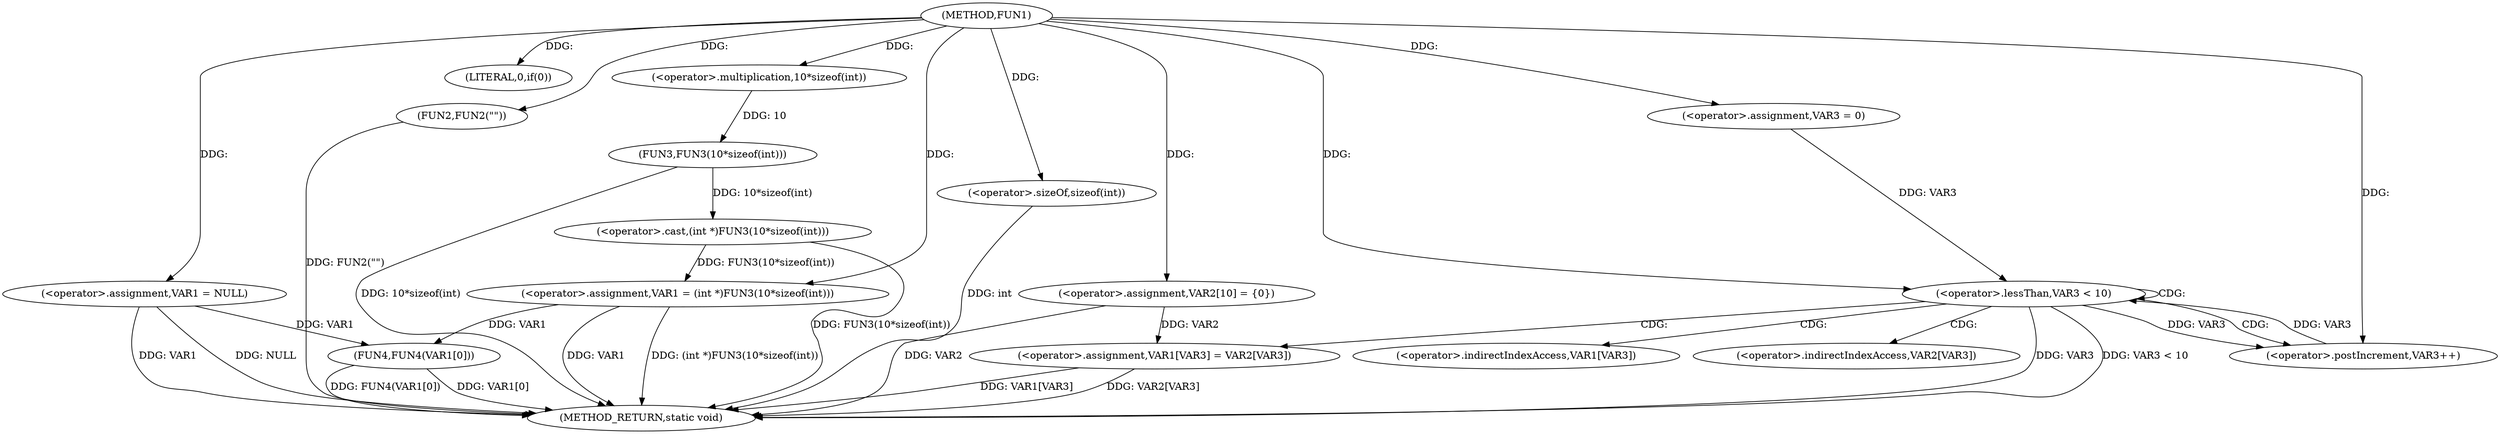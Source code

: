 digraph FUN1 {  
"1000100" [label = "(METHOD,FUN1)" ]
"1000148" [label = "(METHOD_RETURN,static void)" ]
"1000103" [label = "(<operator>.assignment,VAR1 = NULL)" ]
"1000107" [label = "(LITERAL,0,if(0))" ]
"1000109" [label = "(FUN2,FUN2(\"\"))" ]
"1000113" [label = "(<operator>.assignment,VAR1 = (int *)FUN3(10*sizeof(int)))" ]
"1000115" [label = "(<operator>.cast,(int *)FUN3(10*sizeof(int)))" ]
"1000117" [label = "(FUN3,FUN3(10*sizeof(int)))" ]
"1000118" [label = "(<operator>.multiplication,10*sizeof(int))" ]
"1000120" [label = "(<operator>.sizeOf,sizeof(int))" ]
"1000124" [label = "(<operator>.assignment,VAR2[10] = {0})" ]
"1000128" [label = "(<operator>.assignment,VAR3 = 0)" ]
"1000131" [label = "(<operator>.lessThan,VAR3 < 10)" ]
"1000134" [label = "(<operator>.postIncrement,VAR3++)" ]
"1000137" [label = "(<operator>.assignment,VAR1[VAR3] = VAR2[VAR3])" ]
"1000144" [label = "(FUN4,FUN4(VAR1[0]))" ]
"1000138" [label = "(<operator>.indirectIndexAccess,VAR1[VAR3])" ]
"1000141" [label = "(<operator>.indirectIndexAccess,VAR2[VAR3])" ]
  "1000115" -> "1000148"  [ label = "DDG: FUN3(10*sizeof(int))"] 
  "1000124" -> "1000148"  [ label = "DDG: VAR2"] 
  "1000103" -> "1000148"  [ label = "DDG: VAR1"] 
  "1000103" -> "1000148"  [ label = "DDG: NULL"] 
  "1000113" -> "1000148"  [ label = "DDG: VAR1"] 
  "1000117" -> "1000148"  [ label = "DDG: 10*sizeof(int)"] 
  "1000144" -> "1000148"  [ label = "DDG: VAR1[0]"] 
  "1000131" -> "1000148"  [ label = "DDG: VAR3"] 
  "1000137" -> "1000148"  [ label = "DDG: VAR2[VAR3]"] 
  "1000144" -> "1000148"  [ label = "DDG: FUN4(VAR1[0])"] 
  "1000113" -> "1000148"  [ label = "DDG: (int *)FUN3(10*sizeof(int))"] 
  "1000120" -> "1000148"  [ label = "DDG: int"] 
  "1000137" -> "1000148"  [ label = "DDG: VAR1[VAR3]"] 
  "1000109" -> "1000148"  [ label = "DDG: FUN2(\"\")"] 
  "1000131" -> "1000148"  [ label = "DDG: VAR3 < 10"] 
  "1000100" -> "1000103"  [ label = "DDG: "] 
  "1000100" -> "1000107"  [ label = "DDG: "] 
  "1000100" -> "1000109"  [ label = "DDG: "] 
  "1000115" -> "1000113"  [ label = "DDG: FUN3(10*sizeof(int))"] 
  "1000100" -> "1000113"  [ label = "DDG: "] 
  "1000117" -> "1000115"  [ label = "DDG: 10*sizeof(int)"] 
  "1000118" -> "1000117"  [ label = "DDG: 10"] 
  "1000100" -> "1000118"  [ label = "DDG: "] 
  "1000100" -> "1000120"  [ label = "DDG: "] 
  "1000100" -> "1000124"  [ label = "DDG: "] 
  "1000100" -> "1000128"  [ label = "DDG: "] 
  "1000128" -> "1000131"  [ label = "DDG: VAR3"] 
  "1000134" -> "1000131"  [ label = "DDG: VAR3"] 
  "1000100" -> "1000131"  [ label = "DDG: "] 
  "1000131" -> "1000134"  [ label = "DDG: VAR3"] 
  "1000100" -> "1000134"  [ label = "DDG: "] 
  "1000124" -> "1000137"  [ label = "DDG: VAR2"] 
  "1000103" -> "1000144"  [ label = "DDG: VAR1"] 
  "1000113" -> "1000144"  [ label = "DDG: VAR1"] 
  "1000131" -> "1000137"  [ label = "CDG: "] 
  "1000131" -> "1000141"  [ label = "CDG: "] 
  "1000131" -> "1000131"  [ label = "CDG: "] 
  "1000131" -> "1000138"  [ label = "CDG: "] 
  "1000131" -> "1000134"  [ label = "CDG: "] 
}
